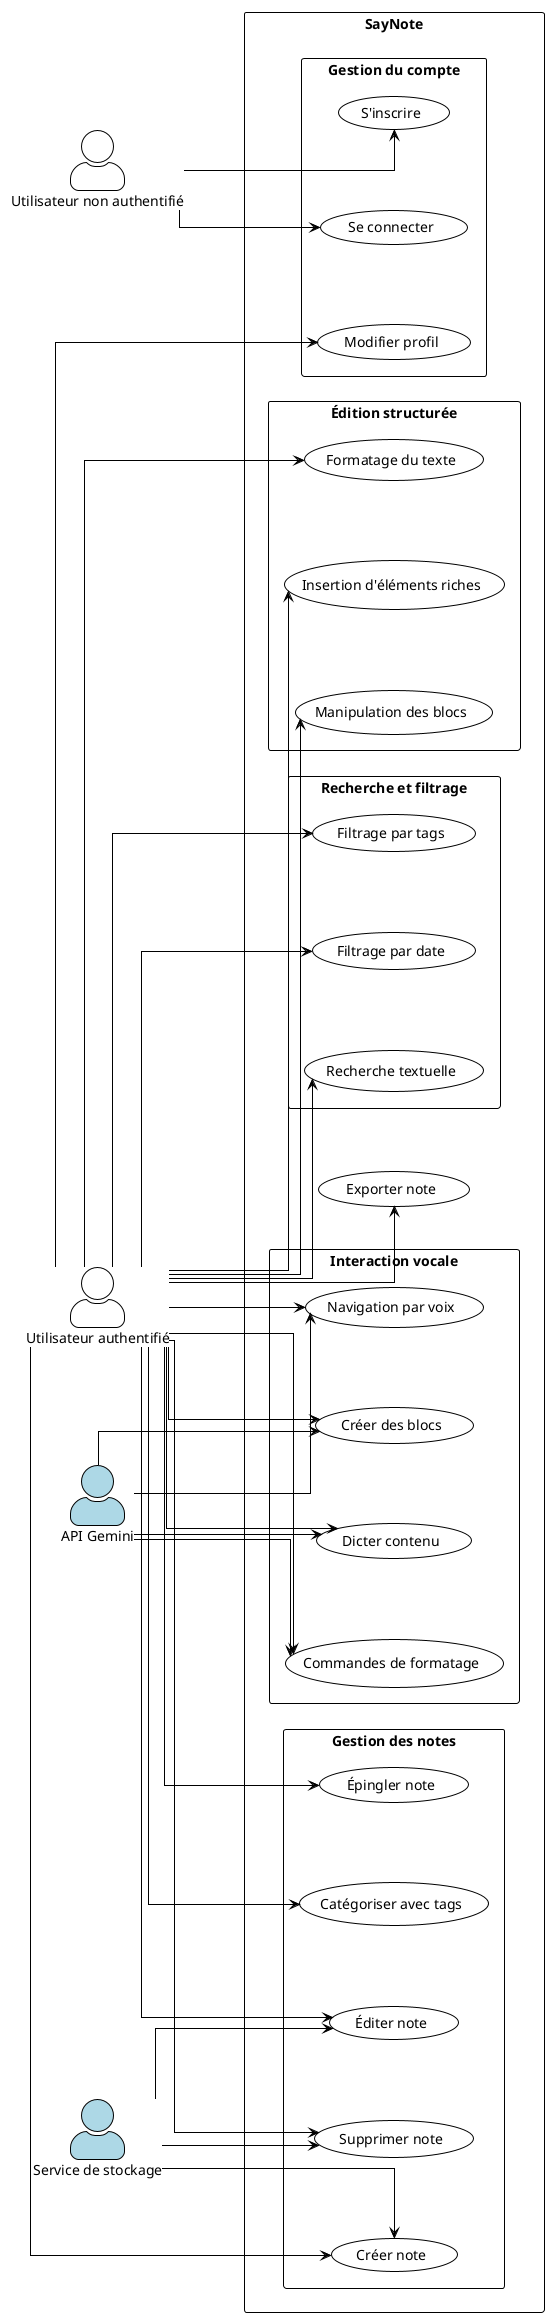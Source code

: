 @startuml SayNote Use Case Diagram
!theme plain
skinparam packageStyle rectangle
skinparam shadowing false
skinparam handwritten false
skinparam actorStyle awesome
skinparam linetype ortho
skinparam nodesep 80
skinparam ranksep 100

' Define a more vertical layout
left to right direction

' Actors
actor "Utilisateur non authentifié" as UnauthUser
actor "Utilisateur authentifié" as AuthUser
actor "API Gemini" as GeminiAPI #lightblue
actor "Service de stockage" as StorageService #lightblue

' Draw packages with modifications for vertical layout
rectangle "SayNote" {
  ' Account Management
  package "Gestion du compte" {
    usecase "S'inscrire" as Register
    usecase "Se connecter" as Login
    usecase "Modifier profil" as EditProfile
  }
  
  ' Note Management - Removed folder references
  package "Gestion des notes" {
    usecase "Créer note" as CreateNote
    usecase "Éditer note" as EditNote
    usecase "Supprimer note" as DeleteNote
    usecase "Catégoriser avec tags" as OrganizeTags
    usecase "Épingler note" as PinNote
  }
  
  ' Voice Interaction
  package "Interaction vocale" {
    usecase "Dicter contenu" as DictateContent
    usecase "Commandes de formatage" as FormatCommands
    usecase "Navigation par voix" as VoiceNavigation
    usecase "Créer des blocs" as CreateBlocks
  }
  
  ' Structured Editing
  package "Édition structurée" {
    usecase "Manipulation des blocs" as ManipulateBlocks
    usecase "Formatage du texte" as FormatText
    usecase "Insertion d'éléments riches" as InsertRichElements
  }
  
  ' Search and Filter
  package "Recherche et filtrage" {
    usecase "Recherche textuelle" as TextSearch
    usecase "Filtrage par tags" as FilterByTags
    usecase "Filtrage par date" as FilterByDate
  }
  
  ' Export - Removed sharing and collaboration package, kept only export
  usecase "Exporter note" as ExportNote
}

' Relationships - Unauthenticated User
UnauthUser --> Register
UnauthUser --> Login

' Relationships - Authenticated User
AuthUser --> EditProfile
AuthUser --> CreateNote
AuthUser --> EditNote
AuthUser --> DeleteNote
AuthUser --> OrganizeTags
AuthUser --> PinNote
AuthUser --> DictateContent
AuthUser --> FormatCommands
AuthUser --> VoiceNavigation
AuthUser --> CreateBlocks
AuthUser --> ManipulateBlocks
AuthUser --> FormatText
AuthUser --> InsertRichElements
AuthUser --> TextSearch
AuthUser --> FilterByTags
AuthUser --> FilterByDate
AuthUser --> ExportNote

' Relationships - Gemini API
GeminiAPI --> DictateContent
GeminiAPI --> FormatCommands
GeminiAPI --> VoiceNavigation
GeminiAPI --> CreateBlocks

' Relationships - Storage Service
StorageService --> CreateNote
StorageService --> EditNote
StorageService --> DeleteNote

@enduml 